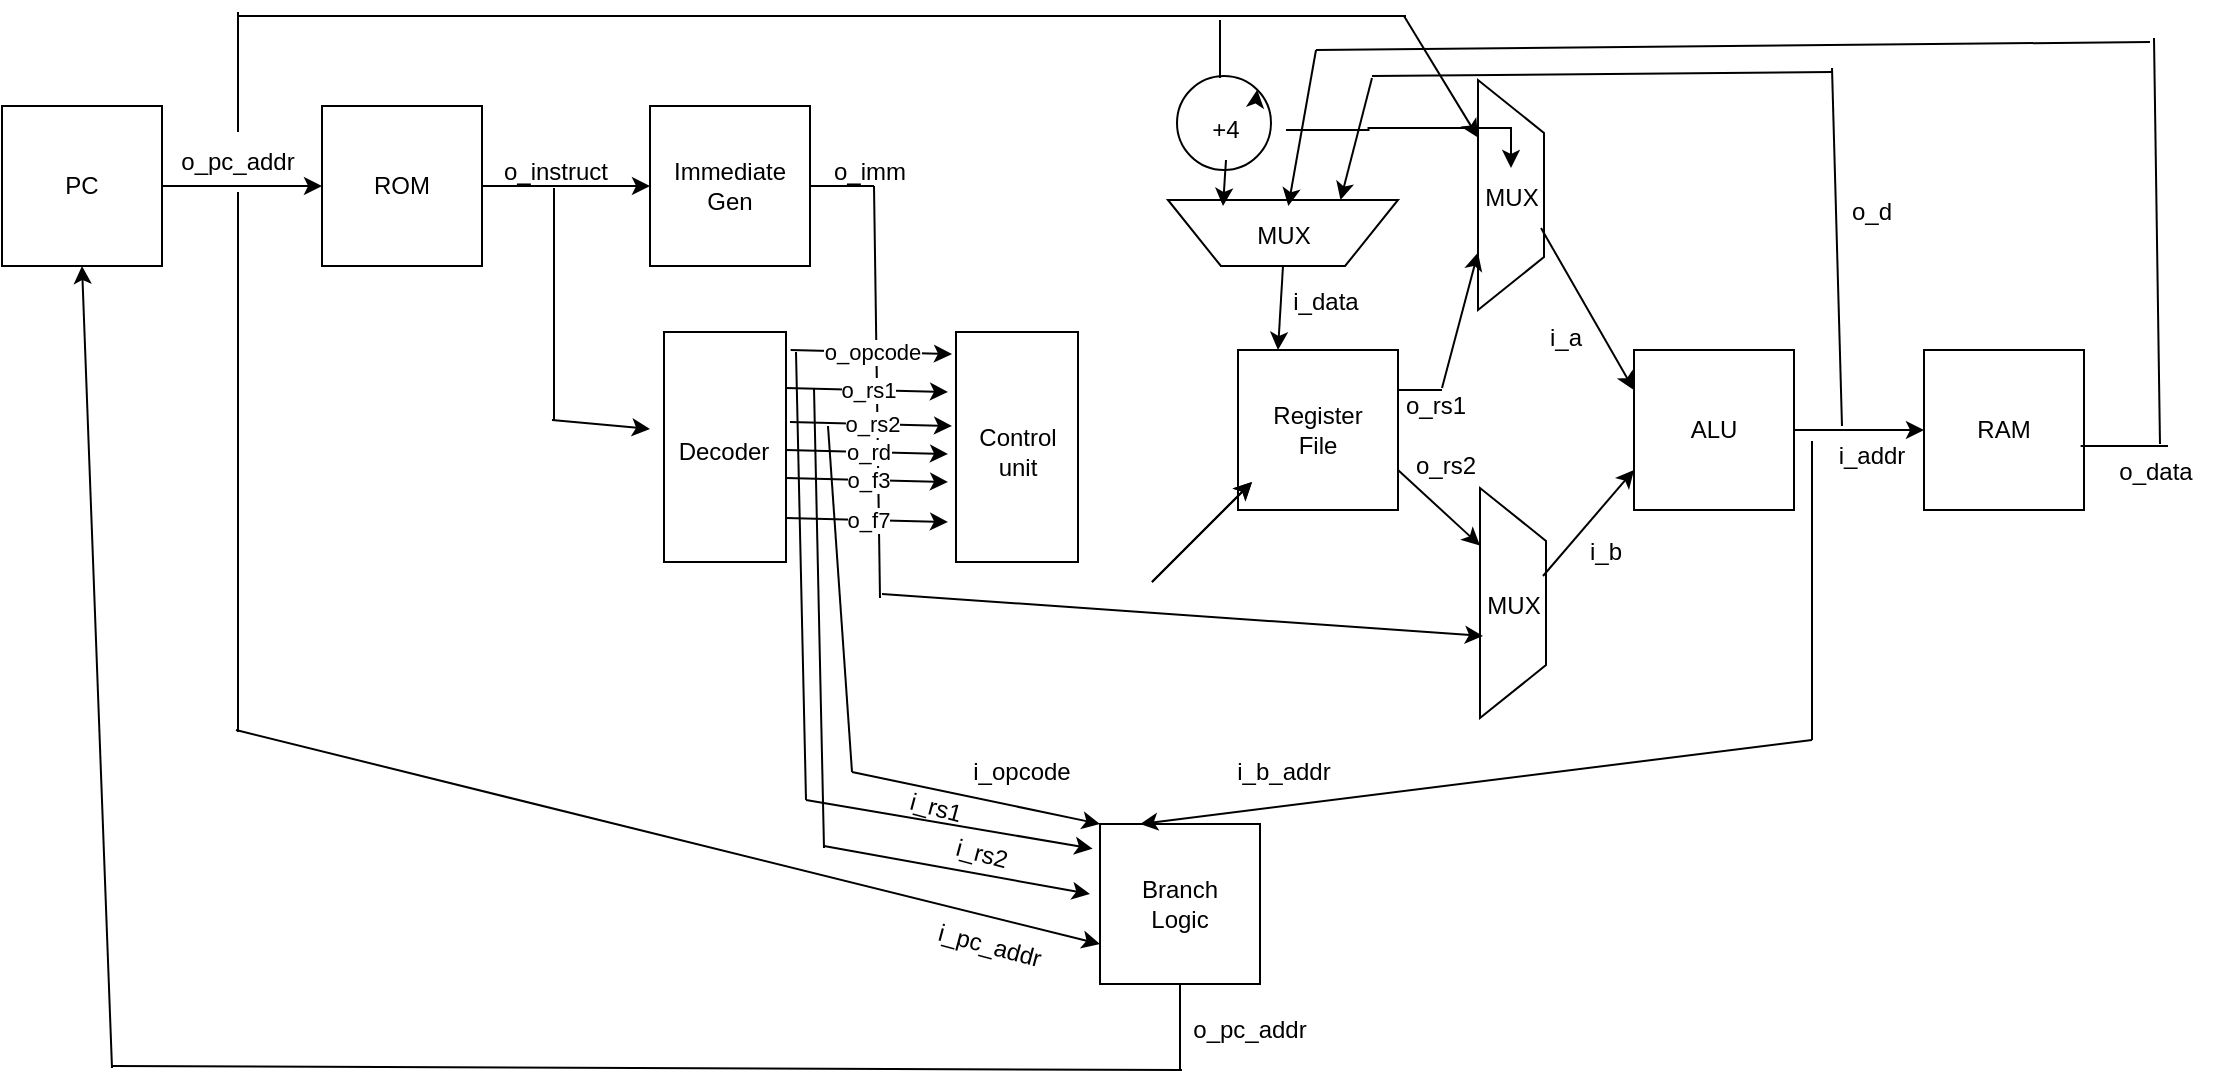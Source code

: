 <mxfile version="27.1.6">
  <diagram name="Page-1" id="vuGQZ69WXZso7xoudIWm">
    <mxGraphModel dx="1213" dy="623" grid="0" gridSize="10" guides="1" tooltips="1" connect="1" arrows="1" fold="1" page="1" pageScale="1" pageWidth="1169" pageHeight="1654" background="light-dark(#FFFFFF,#FFFFFF)" math="0" shadow="0">
      <root>
        <mxCell id="0" />
        <mxCell id="1" parent="0" />
        <mxCell id="FjNWR8_gPyAwKNY74dfe-4" value="" style="group" vertex="1" connectable="0" parent="1">
          <mxGeometry x="39" y="100" width="80" height="80" as="geometry" />
        </mxCell>
        <mxCell id="FjNWR8_gPyAwKNY74dfe-1" value="" style="whiteSpace=wrap;html=1;aspect=fixed;fillColor=none;strokeColor=light-dark(#000000,#030303);" vertex="1" parent="FjNWR8_gPyAwKNY74dfe-4">
          <mxGeometry width="80" height="80" as="geometry" />
        </mxCell>
        <mxCell id="FjNWR8_gPyAwKNY74dfe-2" value="PC" style="text;html=1;align=center;verticalAlign=middle;whiteSpace=wrap;rounded=0;fontColor=light-dark(#000000,#000000);" vertex="1" parent="FjNWR8_gPyAwKNY74dfe-4">
          <mxGeometry x="10" y="25" width="60" height="30" as="geometry" />
        </mxCell>
        <mxCell id="FjNWR8_gPyAwKNY74dfe-5" value="" style="group" vertex="1" connectable="0" parent="1">
          <mxGeometry x="199" y="100" width="80" height="80" as="geometry" />
        </mxCell>
        <mxCell id="FjNWR8_gPyAwKNY74dfe-6" value="" style="whiteSpace=wrap;html=1;aspect=fixed;fillColor=none;strokeColor=light-dark(#000000,#030303);" vertex="1" parent="FjNWR8_gPyAwKNY74dfe-5">
          <mxGeometry width="80" height="80" as="geometry" />
        </mxCell>
        <mxCell id="FjNWR8_gPyAwKNY74dfe-7" value="ROM" style="text;html=1;align=center;verticalAlign=middle;whiteSpace=wrap;rounded=0;fontColor=light-dark(#000000,#000000);" vertex="1" parent="FjNWR8_gPyAwKNY74dfe-5">
          <mxGeometry x="10" y="25" width="60" height="30" as="geometry" />
        </mxCell>
        <mxCell id="FjNWR8_gPyAwKNY74dfe-9" value="" style="group" vertex="1" connectable="0" parent="1">
          <mxGeometry x="363" y="100" width="80" height="80" as="geometry" />
        </mxCell>
        <mxCell id="FjNWR8_gPyAwKNY74dfe-10" value="" style="whiteSpace=wrap;html=1;aspect=fixed;fillColor=none;strokeColor=light-dark(#000000,#030303);" vertex="1" parent="FjNWR8_gPyAwKNY74dfe-9">
          <mxGeometry width="80" height="80" as="geometry" />
        </mxCell>
        <mxCell id="FjNWR8_gPyAwKNY74dfe-11" value="Immediate&lt;div&gt;Gen&lt;/div&gt;" style="text;html=1;align=center;verticalAlign=middle;whiteSpace=wrap;rounded=0;fontColor=light-dark(#000000,#000000);" vertex="1" parent="FjNWR8_gPyAwKNY74dfe-9">
          <mxGeometry x="10" y="25" width="60" height="30" as="geometry" />
        </mxCell>
        <mxCell id="FjNWR8_gPyAwKNY74dfe-18" value="" style="group" vertex="1" connectable="0" parent="1">
          <mxGeometry x="657" y="222" width="80" height="80" as="geometry" />
        </mxCell>
        <mxCell id="FjNWR8_gPyAwKNY74dfe-19" value="" style="whiteSpace=wrap;html=1;aspect=fixed;fillColor=none;strokeColor=light-dark(#000000,#030303);" vertex="1" parent="FjNWR8_gPyAwKNY74dfe-18">
          <mxGeometry width="80" height="80" as="geometry" />
        </mxCell>
        <mxCell id="FjNWR8_gPyAwKNY74dfe-20" value="Register&lt;div&gt;File&lt;/div&gt;" style="text;html=1;align=center;verticalAlign=middle;whiteSpace=wrap;rounded=0;fontColor=light-dark(#000000,#000000);" vertex="1" parent="FjNWR8_gPyAwKNY74dfe-18">
          <mxGeometry x="10" y="25" width="60" height="30" as="geometry" />
        </mxCell>
        <mxCell id="FjNWR8_gPyAwKNY74dfe-21" value="" style="group" vertex="1" connectable="0" parent="1">
          <mxGeometry x="855" y="222" width="80" height="80" as="geometry" />
        </mxCell>
        <mxCell id="FjNWR8_gPyAwKNY74dfe-22" value="" style="whiteSpace=wrap;html=1;aspect=fixed;fillColor=none;strokeColor=light-dark(#000000,#030303);" vertex="1" parent="FjNWR8_gPyAwKNY74dfe-21">
          <mxGeometry width="80" height="80" as="geometry" />
        </mxCell>
        <mxCell id="FjNWR8_gPyAwKNY74dfe-23" value="ALU" style="text;html=1;align=center;verticalAlign=middle;whiteSpace=wrap;rounded=0;fontColor=light-dark(#000000,#000000);" vertex="1" parent="FjNWR8_gPyAwKNY74dfe-21">
          <mxGeometry x="10" y="25" width="60" height="30" as="geometry" />
        </mxCell>
        <mxCell id="FjNWR8_gPyAwKNY74dfe-24" value="" style="group" vertex="1" connectable="0" parent="1">
          <mxGeometry x="1000" y="222" width="80" height="80" as="geometry" />
        </mxCell>
        <mxCell id="FjNWR8_gPyAwKNY74dfe-25" value="" style="whiteSpace=wrap;html=1;aspect=fixed;fillColor=none;strokeColor=light-dark(#000000,#030303);" vertex="1" parent="FjNWR8_gPyAwKNY74dfe-24">
          <mxGeometry width="80" height="80" as="geometry" />
        </mxCell>
        <mxCell id="FjNWR8_gPyAwKNY74dfe-26" value="RAM" style="text;html=1;align=center;verticalAlign=middle;whiteSpace=wrap;rounded=0;fontColor=light-dark(#000000,#000000);" vertex="1" parent="FjNWR8_gPyAwKNY74dfe-24">
          <mxGeometry x="10" y="25" width="60" height="30" as="geometry" />
        </mxCell>
        <mxCell id="FjNWR8_gPyAwKNY74dfe-27" value="" style="group" vertex="1" connectable="0" parent="1">
          <mxGeometry x="588" y="459" width="80" height="80" as="geometry" />
        </mxCell>
        <mxCell id="FjNWR8_gPyAwKNY74dfe-28" value="" style="whiteSpace=wrap;html=1;aspect=fixed;fillColor=none;strokeColor=light-dark(#000000,#030303);" vertex="1" parent="FjNWR8_gPyAwKNY74dfe-27">
          <mxGeometry width="80" height="80" as="geometry" />
        </mxCell>
        <mxCell id="FjNWR8_gPyAwKNY74dfe-29" value="Branch Logic" style="text;html=1;align=center;verticalAlign=middle;whiteSpace=wrap;rounded=0;fontColor=light-dark(#000000,#000000);" vertex="1" parent="FjNWR8_gPyAwKNY74dfe-27">
          <mxGeometry x="10" y="25" width="60" height="30" as="geometry" />
        </mxCell>
        <mxCell id="FjNWR8_gPyAwKNY74dfe-30" value="" style="endArrow=classic;html=1;rounded=0;exitX=1;exitY=0.5;exitDx=0;exitDy=0;fontColor=light-dark(#000000,#000000);strokeColor=light-dark(#000000,#191919);" edge="1" parent="1" source="FjNWR8_gPyAwKNY74dfe-1" target="FjNWR8_gPyAwKNY74dfe-6">
          <mxGeometry width="50" height="50" relative="1" as="geometry">
            <mxPoint x="485" y="344" as="sourcePoint" />
            <mxPoint x="535" y="294" as="targetPoint" />
          </mxGeometry>
        </mxCell>
        <mxCell id="FjNWR8_gPyAwKNY74dfe-31" value="o_pc_addr" style="text;html=1;align=center;verticalAlign=middle;whiteSpace=wrap;rounded=0;fontColor=light-dark(#000000,#000000);" vertex="1" parent="1">
          <mxGeometry x="127" y="113" width="60" height="30" as="geometry" />
        </mxCell>
        <mxCell id="FjNWR8_gPyAwKNY74dfe-34" value="" style="endArrow=none;html=1;rounded=0;exitX=0.5;exitY=0;exitDx=0;exitDy=0;strokeColor=light-dark(#000000,#1F1F1F);" edge="1" parent="1" source="FjNWR8_gPyAwKNY74dfe-31">
          <mxGeometry width="50" height="50" relative="1" as="geometry">
            <mxPoint x="485" y="344" as="sourcePoint" />
            <mxPoint x="157" y="53" as="targetPoint" />
          </mxGeometry>
        </mxCell>
        <mxCell id="FjNWR8_gPyAwKNY74dfe-35" value="" style="endArrow=none;html=1;rounded=0;strokeColor=light-dark(#000000,#090909);" edge="1" parent="1">
          <mxGeometry width="50" height="50" relative="1" as="geometry">
            <mxPoint x="157" y="55" as="sourcePoint" />
            <mxPoint x="741" y="55" as="targetPoint" />
          </mxGeometry>
        </mxCell>
        <mxCell id="FjNWR8_gPyAwKNY74dfe-41" value="" style="endArrow=none;html=1;rounded=0;exitX=0.5;exitY=1;exitDx=0;exitDy=0;strokeColor=light-dark(#000000,#000000);" edge="1" parent="1" source="FjNWR8_gPyAwKNY74dfe-31">
          <mxGeometry width="50" height="50" relative="1" as="geometry">
            <mxPoint x="485" y="344" as="sourcePoint" />
            <mxPoint x="157" y="413" as="targetPoint" />
          </mxGeometry>
        </mxCell>
        <mxCell id="FjNWR8_gPyAwKNY74dfe-42" value="" style="endArrow=classic;html=1;rounded=0;entryX=0;entryY=0.75;entryDx=0;entryDy=0;strokeColor=light-dark(#000000,#000000);" edge="1" parent="1" target="FjNWR8_gPyAwKNY74dfe-28">
          <mxGeometry width="50" height="50" relative="1" as="geometry">
            <mxPoint x="156" y="412" as="sourcePoint" />
            <mxPoint x="535" y="294" as="targetPoint" />
          </mxGeometry>
        </mxCell>
        <mxCell id="FjNWR8_gPyAwKNY74dfe-43" value="" style="endArrow=classic;html=1;rounded=0;exitX=1;exitY=0.5;exitDx=0;exitDy=0;entryX=0;entryY=0.5;entryDx=0;entryDy=0;strokeColor=light-dark(#000000,#000000);" edge="1" parent="1" source="FjNWR8_gPyAwKNY74dfe-6" target="FjNWR8_gPyAwKNY74dfe-10">
          <mxGeometry width="50" height="50" relative="1" as="geometry">
            <mxPoint x="485" y="344" as="sourcePoint" />
            <mxPoint x="535" y="294" as="targetPoint" />
          </mxGeometry>
        </mxCell>
        <mxCell id="FjNWR8_gPyAwKNY74dfe-44" value="" style="endArrow=none;html=1;rounded=0;strokeColor=light-dark(#000000,#000000);" edge="1" parent="1">
          <mxGeometry width="50" height="50" relative="1" as="geometry">
            <mxPoint x="315" y="257" as="sourcePoint" />
            <mxPoint x="315" y="141" as="targetPoint" />
          </mxGeometry>
        </mxCell>
        <mxCell id="FjNWR8_gPyAwKNY74dfe-45" value="" style="endArrow=classic;html=1;rounded=0;entryX=0;entryY=0.5;entryDx=0;entryDy=0;strokeColor=light-dark(#000000,#000000);" edge="1" parent="1">
          <mxGeometry width="50" height="50" relative="1" as="geometry">
            <mxPoint x="314" y="257" as="sourcePoint" />
            <mxPoint x="363" y="261.5" as="targetPoint" />
          </mxGeometry>
        </mxCell>
        <mxCell id="FjNWR8_gPyAwKNY74dfe-46" value="o_instruct" style="text;html=1;align=center;verticalAlign=middle;whiteSpace=wrap;rounded=0;fontColor=light-dark(#000000,#090909);" vertex="1" parent="1">
          <mxGeometry x="286" y="117.5" width="60" height="30" as="geometry" />
        </mxCell>
        <mxCell id="FjNWR8_gPyAwKNY74dfe-50" value="" style="verticalLabelPosition=middle;verticalAlign=middle;html=1;shape=trapezoid;perimeter=trapezoidPerimeter;whiteSpace=wrap;size=0.23;arcSize=10;flipV=1;labelPosition=center;align=center;fillColor=none;strokeColor=light-dark(#000000,#000000);rotation=-90;" vertex="1" parent="1">
          <mxGeometry x="736" y="128" width="115" height="33" as="geometry" />
        </mxCell>
        <mxCell id="FjNWR8_gPyAwKNY74dfe-51" value="" style="endArrow=none;html=1;rounded=0;exitX=1;exitY=0.25;exitDx=0;exitDy=0;strokeColor=light-dark(#000000,#000000);" edge="1" parent="1" source="FjNWR8_gPyAwKNY74dfe-19">
          <mxGeometry width="50" height="50" relative="1" as="geometry">
            <mxPoint x="737" y="251" as="sourcePoint" />
            <mxPoint x="759" y="242" as="targetPoint" />
          </mxGeometry>
        </mxCell>
        <mxCell id="FjNWR8_gPyAwKNY74dfe-52" value="" style="endArrow=classic;html=1;rounded=0;entryX=0.25;entryY=0;entryDx=0;entryDy=0;strokeColor=light-dark(#000000,#000000);" edge="1" parent="1" target="FjNWR8_gPyAwKNY74dfe-50">
          <mxGeometry width="50" height="50" relative="1" as="geometry">
            <mxPoint x="759" y="241" as="sourcePoint" />
            <mxPoint x="535" y="294" as="targetPoint" />
          </mxGeometry>
        </mxCell>
        <mxCell id="FjNWR8_gPyAwKNY74dfe-54" value="o_rs1" style="text;html=1;align=center;verticalAlign=middle;whiteSpace=wrap;rounded=0;fontColor=light-dark(#000000,#000000);" vertex="1" parent="1">
          <mxGeometry x="726" y="235" width="60" height="30" as="geometry" />
        </mxCell>
        <mxCell id="FjNWR8_gPyAwKNY74dfe-55" value="" style="endArrow=classic;html=1;rounded=0;strokeColor=light-dark(#000000,#000000);entryX=0.75;entryY=0;entryDx=0;entryDy=0;" edge="1" parent="1" target="FjNWR8_gPyAwKNY74dfe-50">
          <mxGeometry width="50" height="50" relative="1" as="geometry">
            <mxPoint x="740" y="55" as="sourcePoint" />
            <mxPoint x="535" y="294" as="targetPoint" />
          </mxGeometry>
        </mxCell>
        <mxCell id="FjNWR8_gPyAwKNY74dfe-62" value="&lt;font style=&quot;color: light-dark(rgb(0, 0, 0), rgb(0, 0, 0));&quot;&gt;MUX&lt;/font&gt;" style="text;html=1;align=center;verticalAlign=middle;whiteSpace=wrap;rounded=0;" vertex="1" parent="1">
          <mxGeometry x="763.5" y="131" width="60" height="30" as="geometry" />
        </mxCell>
        <mxCell id="FjNWR8_gPyAwKNY74dfe-63" value="" style="endArrow=classic;html=1;rounded=0;entryX=0;entryY=0.25;entryDx=0;entryDy=0;exitX=0.75;exitY=1;exitDx=0;exitDy=0;strokeColor=light-dark(#000000,#000000);" edge="1" parent="1" source="FjNWR8_gPyAwKNY74dfe-62" target="FjNWR8_gPyAwKNY74dfe-22">
          <mxGeometry width="50" height="50" relative="1" as="geometry">
            <mxPoint x="485" y="344" as="sourcePoint" />
            <mxPoint x="535" y="294" as="targetPoint" />
          </mxGeometry>
        </mxCell>
        <mxCell id="FjNWR8_gPyAwKNY74dfe-64" value="&lt;font style=&quot;color: light-dark(rgb(0, 0, 0), rgb(0, 0, 0));&quot;&gt;i_a&lt;/font&gt;" style="text;html=1;align=center;verticalAlign=middle;whiteSpace=wrap;rounded=0;" vertex="1" parent="1">
          <mxGeometry x="791" y="201" width="60" height="30" as="geometry" />
        </mxCell>
        <mxCell id="FjNWR8_gPyAwKNY74dfe-65" value="" style="verticalLabelPosition=middle;verticalAlign=middle;html=1;shape=trapezoid;perimeter=trapezoidPerimeter;whiteSpace=wrap;size=0.23;arcSize=10;flipV=1;labelPosition=center;align=center;fillColor=none;strokeColor=light-dark(#000000,#000000);rotation=-90;" vertex="1" parent="1">
          <mxGeometry x="737" y="332" width="115" height="33" as="geometry" />
        </mxCell>
        <mxCell id="FjNWR8_gPyAwKNY74dfe-66" value="&lt;font style=&quot;color: light-dark(rgb(0, 0, 0), rgb(0, 0, 0));&quot;&gt;MUX&lt;/font&gt;" style="text;html=1;align=center;verticalAlign=middle;whiteSpace=wrap;rounded=0;" vertex="1" parent="1">
          <mxGeometry x="764.5" y="335" width="60" height="30" as="geometry" />
        </mxCell>
        <mxCell id="FjNWR8_gPyAwKNY74dfe-70" value="" style="endArrow=none;html=1;rounded=0;exitX=1;exitY=0.5;exitDx=0;exitDy=0;strokeColor=light-dark(#000000,#000000);" edge="1" parent="1" source="FjNWR8_gPyAwKNY74dfe-10">
          <mxGeometry width="50" height="50" relative="1" as="geometry">
            <mxPoint x="485" y="344" as="sourcePoint" />
            <mxPoint x="475" y="140" as="targetPoint" />
          </mxGeometry>
        </mxCell>
        <mxCell id="FjNWR8_gPyAwKNY74dfe-71" value="" style="endArrow=none;html=1;rounded=0;strokeColor=light-dark(#000000,#00B3ED);" edge="1" parent="1">
          <mxGeometry width="50" height="50" relative="1" as="geometry">
            <mxPoint x="478" y="346" as="sourcePoint" />
            <mxPoint x="475" y="140" as="targetPoint" />
          </mxGeometry>
        </mxCell>
        <mxCell id="FjNWR8_gPyAwKNY74dfe-72" value="" style="endArrow=classic;html=1;rounded=0;entryX=0.25;entryY=1;entryDx=0;entryDy=0;strokeColor=light-dark(#000000,#000000);" edge="1" parent="1" target="FjNWR8_gPyAwKNY74dfe-66">
          <mxGeometry width="50" height="50" relative="1" as="geometry">
            <mxPoint x="479" y="344" as="sourcePoint" />
            <mxPoint x="535" y="294" as="targetPoint" />
          </mxGeometry>
        </mxCell>
        <mxCell id="FjNWR8_gPyAwKNY74dfe-73" value="o_imm" style="text;html=1;align=center;verticalAlign=middle;whiteSpace=wrap;rounded=0;fontColor=light-dark(#000000,#090909);" vertex="1" parent="1">
          <mxGeometry x="443" y="117.5" width="60" height="30" as="geometry" />
        </mxCell>
        <mxCell id="FjNWR8_gPyAwKNY74dfe-74" value="" style="endArrow=classic;html=1;rounded=0;exitX=1;exitY=0.75;exitDx=0;exitDy=0;entryX=0.75;entryY=0;entryDx=0;entryDy=0;strokeColor=light-dark(#000000,#000000);" edge="1" parent="1" source="FjNWR8_gPyAwKNY74dfe-19" target="FjNWR8_gPyAwKNY74dfe-65">
          <mxGeometry width="50" height="50" relative="1" as="geometry">
            <mxPoint x="485" y="344" as="sourcePoint" />
            <mxPoint x="535" y="294" as="targetPoint" />
          </mxGeometry>
        </mxCell>
        <mxCell id="FjNWR8_gPyAwKNY74dfe-75" value="" style="endArrow=classic;html=1;rounded=0;exitX=0.75;exitY=0;exitDx=0;exitDy=0;entryX=0;entryY=0.75;entryDx=0;entryDy=0;strokeColor=light-dark(#000000,#000000);" edge="1" parent="1" source="FjNWR8_gPyAwKNY74dfe-66" target="FjNWR8_gPyAwKNY74dfe-22">
          <mxGeometry width="50" height="50" relative="1" as="geometry">
            <mxPoint x="840" y="388" as="sourcePoint" />
            <mxPoint x="890" y="338" as="targetPoint" />
          </mxGeometry>
        </mxCell>
        <mxCell id="FjNWR8_gPyAwKNY74dfe-76" value="o_rs2" style="text;html=1;align=center;verticalAlign=middle;whiteSpace=wrap;rounded=0;fontColor=light-dark(#000000,#000000);" vertex="1" parent="1">
          <mxGeometry x="731" y="265" width="60" height="30" as="geometry" />
        </mxCell>
        <mxCell id="FjNWR8_gPyAwKNY74dfe-78" value="&lt;font style=&quot;color: light-dark(rgb(0, 0, 0), rgb(0, 0, 0));&quot;&gt;i_b&lt;/font&gt;" style="text;html=1;align=center;verticalAlign=middle;whiteSpace=wrap;rounded=0;" vertex="1" parent="1">
          <mxGeometry x="811" y="308" width="60" height="30" as="geometry" />
        </mxCell>
        <mxCell id="FjNWR8_gPyAwKNY74dfe-14" value="Decoder" style="text;html=1;align=center;verticalAlign=middle;whiteSpace=wrap;rounded=0;fontColor=light-dark(#000000,#000000);" vertex="1" parent="1">
          <mxGeometry x="370" y="258" width="60" height="30" as="geometry" />
        </mxCell>
        <mxCell id="FjNWR8_gPyAwKNY74dfe-82" value="" style="rounded=0;whiteSpace=wrap;html=1;fillColor=none;strokeColor=light-dark(#000000,#000000);" vertex="1" parent="1">
          <mxGeometry x="370" y="213" width="61" height="115" as="geometry" />
        </mxCell>
        <mxCell id="FjNWR8_gPyAwKNY74dfe-83" value="" style="rounded=0;whiteSpace=wrap;html=1;fillColor=none;strokeColor=light-dark(#000000,#000000);" vertex="1" parent="1">
          <mxGeometry x="516" y="213" width="61" height="115" as="geometry" />
        </mxCell>
        <mxCell id="FjNWR8_gPyAwKNY74dfe-84" value="&lt;font style=&quot;color: light-dark(rgb(0, 0, 0), rgb(0, 0, 0));&quot;&gt;Control&lt;/font&gt;&lt;div&gt;&lt;font style=&quot;color: light-dark(rgb(0, 0, 0), rgb(0, 0, 0));&quot;&gt;unit&lt;/font&gt;&lt;/div&gt;" style="text;html=1;align=center;verticalAlign=middle;whiteSpace=wrap;rounded=0;" vertex="1" parent="1">
          <mxGeometry x="516.5" y="258" width="60" height="30" as="geometry" />
        </mxCell>
        <mxCell id="FjNWR8_gPyAwKNY74dfe-93" value="" style="endArrow=classic;html=1;rounded=0;exitX=1.038;exitY=0.078;exitDx=0;exitDy=0;exitPerimeter=0;entryX=-0.033;entryY=0.096;entryDx=0;entryDy=0;entryPerimeter=0;strokeColor=light-dark(#000000,#000000);" edge="1" parent="1" source="FjNWR8_gPyAwKNY74dfe-82" target="FjNWR8_gPyAwKNY74dfe-83">
          <mxGeometry relative="1" as="geometry">
            <mxPoint x="460" y="319" as="sourcePoint" />
            <mxPoint x="560" y="319" as="targetPoint" />
          </mxGeometry>
        </mxCell>
        <mxCell id="FjNWR8_gPyAwKNY74dfe-94" value="o_opcode" style="edgeLabel;resizable=0;html=1;;align=center;verticalAlign=middle;labelBackgroundColor=light-dark(#FFFFFF,#FFFFFF);fontColor=light-dark(#000000,#000000);" connectable="0" vertex="1" parent="FjNWR8_gPyAwKNY74dfe-93">
          <mxGeometry relative="1" as="geometry" />
        </mxCell>
        <mxCell id="FjNWR8_gPyAwKNY74dfe-96" value="" style="endArrow=classic;html=1;rounded=0;exitX=1.038;exitY=0.078;exitDx=0;exitDy=0;exitPerimeter=0;entryX=-0.033;entryY=0.096;entryDx=0;entryDy=0;entryPerimeter=0;strokeColor=light-dark(#000000,#000000);" edge="1" parent="1">
          <mxGeometry relative="1" as="geometry">
            <mxPoint x="431" y="241" as="sourcePoint" />
            <mxPoint x="512" y="243" as="targetPoint" />
          </mxGeometry>
        </mxCell>
        <mxCell id="FjNWR8_gPyAwKNY74dfe-97" value="o_rs1" style="edgeLabel;resizable=0;html=1;;align=center;verticalAlign=middle;labelBackgroundColor=light-dark(#FFFFFF,#FFFFFF);fontColor=light-dark(#000000,#000000);" connectable="0" vertex="1" parent="FjNWR8_gPyAwKNY74dfe-96">
          <mxGeometry relative="1" as="geometry" />
        </mxCell>
        <mxCell id="FjNWR8_gPyAwKNY74dfe-98" value="" style="endArrow=classic;html=1;rounded=0;exitX=1.038;exitY=0.078;exitDx=0;exitDy=0;exitPerimeter=0;entryX=-0.033;entryY=0.096;entryDx=0;entryDy=0;entryPerimeter=0;strokeColor=light-dark(#000000,#000000);" edge="1" parent="1">
          <mxGeometry relative="1" as="geometry">
            <mxPoint x="433" y="258" as="sourcePoint" />
            <mxPoint x="514" y="260" as="targetPoint" />
          </mxGeometry>
        </mxCell>
        <mxCell id="FjNWR8_gPyAwKNY74dfe-99" value="o_rs2" style="edgeLabel;resizable=0;html=1;;align=center;verticalAlign=middle;labelBackgroundColor=light-dark(#FFFFFF,#FFFFFF);fontColor=light-dark(#000000,#000000);" connectable="0" vertex="1" parent="FjNWR8_gPyAwKNY74dfe-98">
          <mxGeometry relative="1" as="geometry" />
        </mxCell>
        <mxCell id="FjNWR8_gPyAwKNY74dfe-100" value="" style="endArrow=classic;html=1;rounded=0;exitX=1.038;exitY=0.078;exitDx=0;exitDy=0;exitPerimeter=0;entryX=-0.033;entryY=0.096;entryDx=0;entryDy=0;entryPerimeter=0;strokeColor=light-dark(#000000,#000000);" edge="1" parent="1">
          <mxGeometry relative="1" as="geometry">
            <mxPoint x="431" y="272" as="sourcePoint" />
            <mxPoint x="512" y="274" as="targetPoint" />
          </mxGeometry>
        </mxCell>
        <mxCell id="FjNWR8_gPyAwKNY74dfe-101" value="o_rd" style="edgeLabel;resizable=0;html=1;;align=center;verticalAlign=middle;labelBackgroundColor=light-dark(#FFFFFF,#FFFFFF);fontColor=light-dark(#000000,#000000);" connectable="0" vertex="1" parent="FjNWR8_gPyAwKNY74dfe-100">
          <mxGeometry relative="1" as="geometry" />
        </mxCell>
        <mxCell id="FjNWR8_gPyAwKNY74dfe-102" value="" style="endArrow=classic;html=1;rounded=0;exitX=1.038;exitY=0.078;exitDx=0;exitDy=0;exitPerimeter=0;entryX=-0.033;entryY=0.096;entryDx=0;entryDy=0;entryPerimeter=0;strokeColor=light-dark(#000000,#000000);" edge="1" parent="1">
          <mxGeometry relative="1" as="geometry">
            <mxPoint x="431" y="286" as="sourcePoint" />
            <mxPoint x="512" y="288" as="targetPoint" />
          </mxGeometry>
        </mxCell>
        <mxCell id="FjNWR8_gPyAwKNY74dfe-103" value="o_f3" style="edgeLabel;resizable=0;html=1;;align=center;verticalAlign=middle;labelBackgroundColor=light-dark(#FFFFFF,#FFFFFF);fontColor=light-dark(#000000,#000000);" connectable="0" vertex="1" parent="FjNWR8_gPyAwKNY74dfe-102">
          <mxGeometry relative="1" as="geometry" />
        </mxCell>
        <mxCell id="FjNWR8_gPyAwKNY74dfe-104" value="" style="endArrow=classic;html=1;rounded=0;exitX=1.038;exitY=0.078;exitDx=0;exitDy=0;exitPerimeter=0;entryX=-0.033;entryY=0.096;entryDx=0;entryDy=0;entryPerimeter=0;strokeColor=light-dark(#000000,#000000);" edge="1" parent="1">
          <mxGeometry relative="1" as="geometry">
            <mxPoint x="431" y="306" as="sourcePoint" />
            <mxPoint x="512" y="308" as="targetPoint" />
          </mxGeometry>
        </mxCell>
        <mxCell id="FjNWR8_gPyAwKNY74dfe-105" value="o_f7" style="edgeLabel;resizable=0;html=1;;align=center;verticalAlign=middle;labelBackgroundColor=light-dark(#FFFFFF,#FFFFFF);fontColor=light-dark(#000000,#000000);" connectable="0" vertex="1" parent="FjNWR8_gPyAwKNY74dfe-104">
          <mxGeometry relative="1" as="geometry" />
        </mxCell>
        <mxCell id="FjNWR8_gPyAwKNY74dfe-106" value="" style="endArrow=classic;html=1;rounded=0;exitX=1;exitY=0.5;exitDx=0;exitDy=0;entryX=0;entryY=0.5;entryDx=0;entryDy=0;strokeColor=light-dark(#000000,#000000);" edge="1" parent="1" source="FjNWR8_gPyAwKNY74dfe-22" target="FjNWR8_gPyAwKNY74dfe-25">
          <mxGeometry width="50" height="50" relative="1" as="geometry">
            <mxPoint x="543" y="338" as="sourcePoint" />
            <mxPoint x="593" y="288" as="targetPoint" />
          </mxGeometry>
        </mxCell>
        <mxCell id="FjNWR8_gPyAwKNY74dfe-107" value="&lt;font style=&quot;color: light-dark(rgb(0, 0, 0), rgb(0, 0, 0));&quot;&gt;i_addr&lt;/font&gt;" style="text;html=1;align=center;verticalAlign=middle;whiteSpace=wrap;rounded=0;" vertex="1" parent="1">
          <mxGeometry x="944" y="260" width="60" height="30" as="geometry" />
        </mxCell>
        <mxCell id="FjNWR8_gPyAwKNY74dfe-108" value="" style="group" vertex="1" connectable="0" parent="1">
          <mxGeometry x="621" y="85" width="60.5" height="55" as="geometry" />
        </mxCell>
        <mxCell id="FjNWR8_gPyAwKNY74dfe-37" value="" style="ellipse;whiteSpace=wrap;html=1;aspect=fixed;fillColor=none;strokeColor=light-dark(#000000,#0E0E0E);" vertex="1" parent="FjNWR8_gPyAwKNY74dfe-108">
          <mxGeometry x="5.5" width="47" height="47" as="geometry" />
        </mxCell>
        <mxCell id="FjNWR8_gPyAwKNY74dfe-109" style="edgeStyle=orthogonalEdgeStyle;rounded=0;orthogonalLoop=1;jettySize=auto;html=1;exitX=0.75;exitY=0;exitDx=0;exitDy=0;entryX=1;entryY=0;entryDx=0;entryDy=0;" edge="1" parent="FjNWR8_gPyAwKNY74dfe-108" source="FjNWR8_gPyAwKNY74dfe-38" target="FjNWR8_gPyAwKNY74dfe-37">
          <mxGeometry relative="1" as="geometry" />
        </mxCell>
        <mxCell id="FjNWR8_gPyAwKNY74dfe-38" value="+4" style="text;html=1;align=center;verticalAlign=middle;whiteSpace=wrap;rounded=0;fontColor=light-dark(#000000,#000000);" vertex="1" parent="FjNWR8_gPyAwKNY74dfe-108">
          <mxGeometry y="12" width="60" height="30" as="geometry" />
        </mxCell>
        <mxCell id="FjNWR8_gPyAwKNY74dfe-110" value="" style="edgeStyle=orthogonalEdgeStyle;rounded=0;orthogonalLoop=1;jettySize=auto;html=1;" edge="1" parent="1" source="FjNWR8_gPyAwKNY74dfe-38" target="FjNWR8_gPyAwKNY74dfe-62">
          <mxGeometry relative="1" as="geometry" />
        </mxCell>
        <mxCell id="FjNWR8_gPyAwKNY74dfe-111" value="" style="verticalLabelPosition=middle;verticalAlign=middle;html=1;shape=trapezoid;perimeter=trapezoidPerimeter;whiteSpace=wrap;size=0.23;arcSize=10;flipV=1;labelPosition=center;align=center;fillColor=none;strokeColor=light-dark(#000000,#000000);rotation=0;" vertex="1" parent="1">
          <mxGeometry x="622" y="147" width="115" height="33" as="geometry" />
        </mxCell>
        <mxCell id="FjNWR8_gPyAwKNY74dfe-112" value="&lt;font style=&quot;color: light-dark(rgb(0, 0, 0), rgb(0, 0, 0));&quot;&gt;MUX&lt;/font&gt;" style="text;html=1;align=center;verticalAlign=middle;whiteSpace=wrap;rounded=0;" vertex="1" parent="1">
          <mxGeometry x="649.5" y="150" width="60" height="30" as="geometry" />
        </mxCell>
        <mxCell id="FjNWR8_gPyAwKNY74dfe-113" value="" style="endArrow=classic;html=1;rounded=0;exitX=0.5;exitY=1;exitDx=0;exitDy=0;entryX=0;entryY=0;entryDx=0;entryDy=0;strokeColor=light-dark(#000000,#000000);" edge="1" parent="1" source="FjNWR8_gPyAwKNY74dfe-38" target="FjNWR8_gPyAwKNY74dfe-112">
          <mxGeometry width="50" height="50" relative="1" as="geometry">
            <mxPoint x="614" y="338" as="sourcePoint" />
            <mxPoint x="664" y="288" as="targetPoint" />
          </mxGeometry>
        </mxCell>
        <mxCell id="FjNWR8_gPyAwKNY74dfe-114" value="" style="endArrow=none;html=1;rounded=0;strokeColor=light-dark(#000000,#000000);" edge="1" parent="1">
          <mxGeometry width="50" height="50" relative="1" as="geometry">
            <mxPoint x="648" y="57" as="sourcePoint" />
            <mxPoint x="648" y="86" as="targetPoint" />
          </mxGeometry>
        </mxCell>
        <mxCell id="FjNWR8_gPyAwKNY74dfe-115" value="" style="endArrow=none;html=1;rounded=0;exitX=0.979;exitY=0.6;exitDx=0;exitDy=0;exitPerimeter=0;strokeColor=light-dark(#000000,#000000);" edge="1" parent="1" source="FjNWR8_gPyAwKNY74dfe-25">
          <mxGeometry width="50" height="50" relative="1" as="geometry">
            <mxPoint x="614" y="338" as="sourcePoint" />
            <mxPoint x="1122" y="270" as="targetPoint" />
            <Array as="points" />
          </mxGeometry>
        </mxCell>
        <mxCell id="FjNWR8_gPyAwKNY74dfe-116" value="" style="endArrow=none;html=1;rounded=0;strokeColor=light-dark(#000000,#000000);" edge="1" parent="1">
          <mxGeometry width="50" height="50" relative="1" as="geometry">
            <mxPoint x="1118" y="269" as="sourcePoint" />
            <mxPoint x="1115" y="66" as="targetPoint" />
            <Array as="points" />
          </mxGeometry>
        </mxCell>
        <mxCell id="FjNWR8_gPyAwKNY74dfe-117" value="&lt;font&gt;o_data&lt;/font&gt;" style="text;html=1;align=center;verticalAlign=middle;whiteSpace=wrap;rounded=0;fontColor=light-dark(#000000,#000000);" vertex="1" parent="1">
          <mxGeometry x="1086" y="268" width="60" height="30" as="geometry" />
        </mxCell>
        <mxCell id="FjNWR8_gPyAwKNY74dfe-118" value="" style="endArrow=none;html=1;rounded=0;fontColor=light-dark(#000000,#0EC9FF);strokeColor=light-dark(#000000,#13C0FF);" edge="1" parent="1">
          <mxGeometry width="50" height="50" relative="1" as="geometry">
            <mxPoint x="696" y="72" as="sourcePoint" />
            <mxPoint x="1113" y="68" as="targetPoint" />
          </mxGeometry>
        </mxCell>
        <mxCell id="FjNWR8_gPyAwKNY74dfe-119" value="" style="endArrow=none;html=1;strokeWidth=1;rounded=0;exitX=0.25;exitY=0;exitDx=0;exitDy=0;strokeColor=light-dark(#000000,#000000);" edge="1" parent="1" source="FjNWR8_gPyAwKNY74dfe-107">
          <mxGeometry width="50" height="50" relative="1" as="geometry">
            <mxPoint x="614" y="338" as="sourcePoint" />
            <mxPoint x="954" y="81" as="targetPoint" />
          </mxGeometry>
        </mxCell>
        <mxCell id="FjNWR8_gPyAwKNY74dfe-120" value="" style="endArrow=none;html=1;rounded=0;strokeColor=light-dark(#000000,#05BCFF);" edge="1" parent="1">
          <mxGeometry width="50" height="50" relative="1" as="geometry">
            <mxPoint x="724" y="85" as="sourcePoint" />
            <mxPoint x="954" y="83" as="targetPoint" />
          </mxGeometry>
        </mxCell>
        <mxCell id="FjNWR8_gPyAwKNY74dfe-121" value="" style="endArrow=classic;html=1;rounded=0;strokeColor=light-dark(#000000,#060606);" edge="1" parent="1" target="FjNWR8_gPyAwKNY74dfe-112">
          <mxGeometry width="50" height="50" relative="1" as="geometry">
            <mxPoint x="696" y="72" as="sourcePoint" />
            <mxPoint x="664" y="288" as="targetPoint" />
          </mxGeometry>
        </mxCell>
        <mxCell id="FjNWR8_gPyAwKNY74dfe-122" value="" style="endArrow=classic;html=1;rounded=0;entryX=0.75;entryY=0;entryDx=0;entryDy=0;strokeColor=light-dark(#000000,#000000);" edge="1" parent="1" target="FjNWR8_gPyAwKNY74dfe-111">
          <mxGeometry width="50" height="50" relative="1" as="geometry">
            <mxPoint x="724" y="86" as="sourcePoint" />
            <mxPoint x="664" y="288" as="targetPoint" />
          </mxGeometry>
        </mxCell>
        <mxCell id="FjNWR8_gPyAwKNY74dfe-123" value="&lt;font style=&quot;color: light-dark(rgb(0, 0, 0), rgb(0, 0, 0));&quot;&gt;o_d&lt;/font&gt;" style="text;html=1;align=center;verticalAlign=middle;whiteSpace=wrap;rounded=0;" vertex="1" parent="1">
          <mxGeometry x="944" y="138" width="60" height="30" as="geometry" />
        </mxCell>
        <mxCell id="FjNWR8_gPyAwKNY74dfe-124" value="" style="endArrow=classic;html=1;rounded=0;exitX=0.5;exitY=1;exitDx=0;exitDy=0;entryX=0.25;entryY=0;entryDx=0;entryDy=0;strokeColor=light-dark(#000000,#000000);" edge="1" parent="1" source="FjNWR8_gPyAwKNY74dfe-112" target="FjNWR8_gPyAwKNY74dfe-19">
          <mxGeometry width="50" height="50" relative="1" as="geometry">
            <mxPoint x="614" y="338" as="sourcePoint" />
            <mxPoint x="664" y="288" as="targetPoint" />
          </mxGeometry>
        </mxCell>
        <mxCell id="FjNWR8_gPyAwKNY74dfe-125" value="&lt;font style=&quot;color: light-dark(rgb(0, 0, 0), rgb(0, 0, 0));&quot;&gt;i_data&lt;/font&gt;" style="text;html=1;align=center;verticalAlign=middle;whiteSpace=wrap;rounded=0;" vertex="1" parent="1">
          <mxGeometry x="671" y="183" width="60" height="30" as="geometry" />
        </mxCell>
        <mxCell id="FjNWR8_gPyAwKNY74dfe-127" value="" style="endArrow=none;html=1;rounded=0;strokeColor=light-dark(#000000,#09C8FF);" edge="1" parent="1">
          <mxGeometry width="50" height="50" relative="1" as="geometry">
            <mxPoint x="436" y="223" as="sourcePoint" />
            <mxPoint x="441" y="447" as="targetPoint" />
          </mxGeometry>
        </mxCell>
        <mxCell id="FjNWR8_gPyAwKNY74dfe-128" value="" style="endArrow=none;html=1;rounded=0;strokeColor=light-dark(#000000,#09C8FF);" edge="1" parent="1">
          <mxGeometry width="50" height="50" relative="1" as="geometry">
            <mxPoint x="445" y="241" as="sourcePoint" />
            <mxPoint x="450" y="471" as="targetPoint" />
          </mxGeometry>
        </mxCell>
        <mxCell id="FjNWR8_gPyAwKNY74dfe-129" value="" style="endArrow=classic;html=1;rounded=0;" edge="1" parent="1">
          <mxGeometry width="50" height="50" relative="1" as="geometry">
            <mxPoint x="614" y="338" as="sourcePoint" />
            <mxPoint x="664" y="288" as="targetPoint" />
          </mxGeometry>
        </mxCell>
        <mxCell id="FjNWR8_gPyAwKNY74dfe-130" value="" style="endArrow=classic;html=1;rounded=0;" edge="1" parent="1">
          <mxGeometry width="50" height="50" relative="1" as="geometry">
            <mxPoint x="614" y="338" as="sourcePoint" />
            <mxPoint x="664" y="288" as="targetPoint" />
          </mxGeometry>
        </mxCell>
        <mxCell id="FjNWR8_gPyAwKNY74dfe-131" value="" style="endArrow=classic;html=1;rounded=0;entryX=-0.046;entryY=0.154;entryDx=0;entryDy=0;entryPerimeter=0;strokeColor=light-dark(#000000,#000000);" edge="1" parent="1" target="FjNWR8_gPyAwKNY74dfe-28">
          <mxGeometry width="50" height="50" relative="1" as="geometry">
            <mxPoint x="441" y="447" as="sourcePoint" />
            <mxPoint x="664" y="288" as="targetPoint" />
          </mxGeometry>
        </mxCell>
        <mxCell id="FjNWR8_gPyAwKNY74dfe-132" value="" style="endArrow=classic;html=1;rounded=0;strokeColor=light-dark(#000000,#000000);" edge="1" parent="1">
          <mxGeometry width="50" height="50" relative="1" as="geometry">
            <mxPoint x="450" y="470" as="sourcePoint" />
            <mxPoint x="583" y="494" as="targetPoint" />
          </mxGeometry>
        </mxCell>
        <mxCell id="FjNWR8_gPyAwKNY74dfe-133" value="" style="endArrow=none;html=1;rounded=0;strokeColor=light-dark(#000000,#10B9FF);" edge="1" parent="1">
          <mxGeometry width="50" height="50" relative="1" as="geometry">
            <mxPoint x="464" y="433" as="sourcePoint" />
            <mxPoint x="452" y="260" as="targetPoint" />
          </mxGeometry>
        </mxCell>
        <mxCell id="FjNWR8_gPyAwKNY74dfe-134" value="" style="endArrow=classic;html=1;rounded=0;entryX=0;entryY=0;entryDx=0;entryDy=0;strokeColor=light-dark(#000000,#000000);" edge="1" parent="1" target="FjNWR8_gPyAwKNY74dfe-28">
          <mxGeometry width="50" height="50" relative="1" as="geometry">
            <mxPoint x="464" y="433" as="sourcePoint" />
            <mxPoint x="664" y="288" as="targetPoint" />
          </mxGeometry>
        </mxCell>
        <mxCell id="FjNWR8_gPyAwKNY74dfe-135" value="&lt;font style=&quot;color: light-dark(rgb(0, 0, 0), rgb(0, 0, 0));&quot;&gt;i_opcode&lt;/font&gt;" style="text;html=1;align=center;verticalAlign=middle;whiteSpace=wrap;rounded=0;" vertex="1" parent="1">
          <mxGeometry x="519" y="418" width="60" height="30" as="geometry" />
        </mxCell>
        <mxCell id="FjNWR8_gPyAwKNY74dfe-136" value="&lt;font style=&quot;color: light-dark(rgb(0, 0, 0), rgb(0, 0, 0));&quot;&gt;i_rs1&lt;/font&gt;" style="text;html=1;align=center;verticalAlign=middle;whiteSpace=wrap;rounded=0;rotation=15;" vertex="1" parent="1">
          <mxGeometry x="476" y="436" width="60" height="30" as="geometry" />
        </mxCell>
        <mxCell id="FjNWR8_gPyAwKNY74dfe-137" value="&lt;font style=&quot;color: light-dark(rgb(0, 0, 0), rgb(0, 0, 0));&quot;&gt;i_rs2&lt;/font&gt;" style="text;html=1;align=center;verticalAlign=middle;whiteSpace=wrap;rounded=0;rotation=15;" vertex="1" parent="1">
          <mxGeometry x="498.86" y="459.003" width="60" height="30" as="geometry" />
        </mxCell>
        <mxCell id="FjNWR8_gPyAwKNY74dfe-138" value="&lt;font style=&quot;color: light-dark(rgb(0, 0, 0), rgb(0, 0, 0));&quot;&gt;i_pc_addr&lt;/font&gt;" style="text;html=1;align=center;verticalAlign=middle;whiteSpace=wrap;rounded=0;rotation=15;" vertex="1" parent="1">
          <mxGeometry x="503.0" y="505.003" width="60" height="30" as="geometry" />
        </mxCell>
        <mxCell id="FjNWR8_gPyAwKNY74dfe-139" value="" style="endArrow=none;html=1;rounded=0;entryX=0;entryY=0.25;entryDx=0;entryDy=0;strokeColor=light-dark(#000000,#000000);" edge="1" parent="1" target="FjNWR8_gPyAwKNY74dfe-107">
          <mxGeometry width="50" height="50" relative="1" as="geometry">
            <mxPoint x="944" y="417" as="sourcePoint" />
            <mxPoint x="664" y="288" as="targetPoint" />
          </mxGeometry>
        </mxCell>
        <mxCell id="FjNWR8_gPyAwKNY74dfe-140" value="" style="endArrow=classic;html=1;rounded=0;entryX=0.25;entryY=0;entryDx=0;entryDy=0;strokeColor=light-dark(#000000,#000000);" edge="1" parent="1" target="FjNWR8_gPyAwKNY74dfe-28">
          <mxGeometry width="50" height="50" relative="1" as="geometry">
            <mxPoint x="944" y="417" as="sourcePoint" />
            <mxPoint x="664" y="288" as="targetPoint" />
          </mxGeometry>
        </mxCell>
        <mxCell id="FjNWR8_gPyAwKNY74dfe-141" value="&lt;font style=&quot;color: light-dark(rgb(0, 0, 0), rgb(0, 0, 0));&quot;&gt;i_b_addr&lt;/font&gt;" style="text;html=1;align=center;verticalAlign=middle;whiteSpace=wrap;rounded=0;" vertex="1" parent="1">
          <mxGeometry x="649.5" y="418" width="60" height="30" as="geometry" />
        </mxCell>
        <mxCell id="FjNWR8_gPyAwKNY74dfe-142" value="" style="endArrow=none;html=1;rounded=0;entryX=0.5;entryY=1;entryDx=0;entryDy=0;strokeColor=light-dark(#000000,#040404);" edge="1" parent="1" target="FjNWR8_gPyAwKNY74dfe-28">
          <mxGeometry width="50" height="50" relative="1" as="geometry">
            <mxPoint x="628" y="582" as="sourcePoint" />
            <mxPoint x="664" y="288" as="targetPoint" />
          </mxGeometry>
        </mxCell>
        <mxCell id="FjNWR8_gPyAwKNY74dfe-143" value="" style="endArrow=none;html=1;rounded=0;strokeColor=light-dark(#000000,#000000);" edge="1" parent="1">
          <mxGeometry width="50" height="50" relative="1" as="geometry">
            <mxPoint x="629" y="582" as="sourcePoint" />
            <mxPoint x="94" y="580" as="targetPoint" />
          </mxGeometry>
        </mxCell>
        <mxCell id="FjNWR8_gPyAwKNY74dfe-144" value="" style="endArrow=classic;html=1;rounded=0;entryX=0.5;entryY=1;entryDx=0;entryDy=0;strokeColor=light-dark(#000000,#030303);" edge="1" parent="1" target="FjNWR8_gPyAwKNY74dfe-1">
          <mxGeometry width="50" height="50" relative="1" as="geometry">
            <mxPoint x="94" y="581" as="sourcePoint" />
            <mxPoint x="664" y="288" as="targetPoint" />
          </mxGeometry>
        </mxCell>
        <mxCell id="FjNWR8_gPyAwKNY74dfe-145" value="&lt;font style=&quot;color: light-dark(rgb(0, 0, 0), rgb(0, 0, 0));&quot;&gt;o_pc_addr&lt;/font&gt;" style="text;html=1;align=center;verticalAlign=middle;whiteSpace=wrap;rounded=0;" vertex="1" parent="1">
          <mxGeometry x="633" y="547" width="60" height="30" as="geometry" />
        </mxCell>
      </root>
    </mxGraphModel>
  </diagram>
</mxfile>
